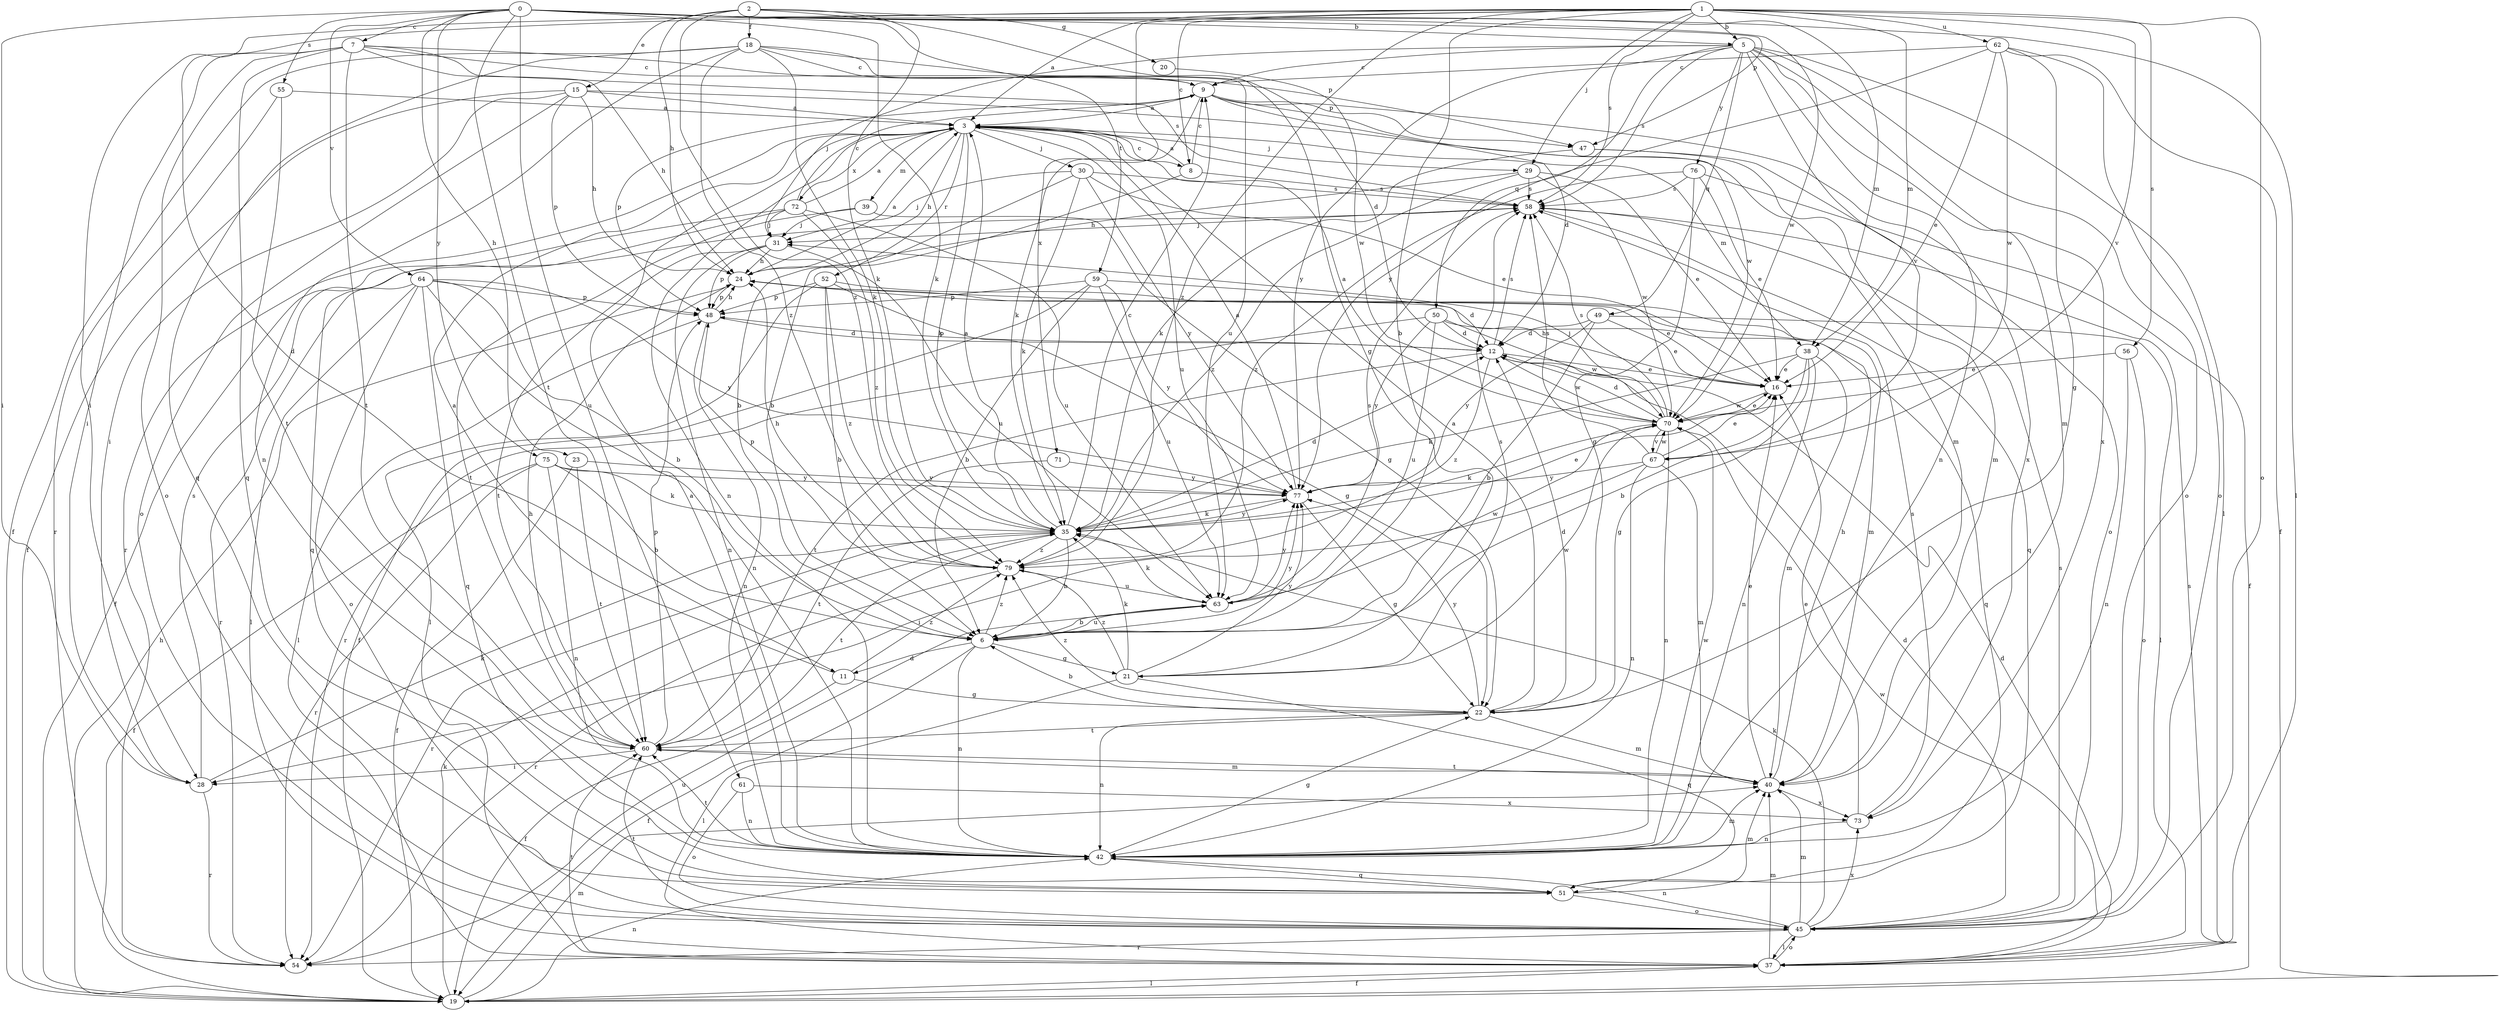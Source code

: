 strict digraph  {
0;
1;
2;
3;
5;
6;
7;
8;
9;
11;
12;
15;
16;
18;
19;
20;
21;
22;
23;
24;
28;
29;
30;
31;
35;
37;
38;
39;
40;
42;
45;
47;
48;
49;
50;
51;
52;
54;
55;
56;
58;
59;
60;
61;
62;
63;
64;
67;
70;
71;
72;
73;
75;
76;
77;
79;
0 -> 5  [label=b];
0 -> 7  [label=c];
0 -> 23  [label=h];
0 -> 28  [label=i];
0 -> 35  [label=k];
0 -> 37  [label=l];
0 -> 38  [label=m];
0 -> 47  [label=p];
0 -> 55  [label=s];
0 -> 59  [label=t];
0 -> 60  [label=t];
0 -> 61  [label=u];
0 -> 64  [label=v];
0 -> 70  [label=w];
0 -> 75  [label=y];
1 -> 3  [label=a];
1 -> 5  [label=b];
1 -> 6  [label=b];
1 -> 8  [label=c];
1 -> 11  [label=d];
1 -> 28  [label=i];
1 -> 29  [label=j];
1 -> 38  [label=m];
1 -> 45  [label=o];
1 -> 56  [label=s];
1 -> 58  [label=s];
1 -> 62  [label=u];
1 -> 67  [label=v];
1 -> 71  [label=x];
1 -> 79  [label=z];
2 -> 15  [label=e];
2 -> 18  [label=f];
2 -> 20  [label=g];
2 -> 21  [label=g];
2 -> 24  [label=h];
2 -> 35  [label=k];
2 -> 79  [label=z];
3 -> 8  [label=c];
3 -> 24  [label=h];
3 -> 29  [label=j];
3 -> 30  [label=j];
3 -> 35  [label=k];
3 -> 38  [label=m];
3 -> 39  [label=m];
3 -> 42  [label=n];
3 -> 52  [label=r];
3 -> 54  [label=r];
3 -> 63  [label=u];
3 -> 72  [label=x];
5 -> 9  [label=c];
5 -> 31  [label=j];
5 -> 37  [label=l];
5 -> 40  [label=m];
5 -> 42  [label=n];
5 -> 45  [label=o];
5 -> 49  [label=q];
5 -> 50  [label=q];
5 -> 58  [label=s];
5 -> 67  [label=v];
5 -> 73  [label=x];
5 -> 76  [label=y];
5 -> 77  [label=y];
6 -> 11  [label=d];
6 -> 19  [label=f];
6 -> 21  [label=g];
6 -> 42  [label=n];
6 -> 63  [label=u];
6 -> 77  [label=y];
6 -> 79  [label=z];
7 -> 9  [label=c];
7 -> 24  [label=h];
7 -> 28  [label=i];
7 -> 45  [label=o];
7 -> 47  [label=p];
7 -> 51  [label=q];
7 -> 58  [label=s];
7 -> 60  [label=t];
8 -> 3  [label=a];
8 -> 6  [label=b];
8 -> 9  [label=c];
8 -> 58  [label=s];
9 -> 3  [label=a];
9 -> 12  [label=d];
9 -> 35  [label=k];
9 -> 47  [label=p];
9 -> 48  [label=p];
9 -> 70  [label=w];
9 -> 73  [label=x];
11 -> 3  [label=a];
11 -> 19  [label=f];
11 -> 22  [label=g];
11 -> 79  [label=z];
12 -> 16  [label=e];
12 -> 48  [label=p];
12 -> 58  [label=s];
12 -> 60  [label=t];
12 -> 70  [label=w];
12 -> 79  [label=z];
15 -> 3  [label=a];
15 -> 19  [label=f];
15 -> 24  [label=h];
15 -> 28  [label=i];
15 -> 40  [label=m];
15 -> 45  [label=o];
15 -> 48  [label=p];
16 -> 24  [label=h];
16 -> 70  [label=w];
18 -> 9  [label=c];
18 -> 12  [label=d];
18 -> 19  [label=f];
18 -> 35  [label=k];
18 -> 42  [label=n];
18 -> 51  [label=q];
18 -> 63  [label=u];
18 -> 79  [label=z];
19 -> 24  [label=h];
19 -> 35  [label=k];
19 -> 37  [label=l];
19 -> 40  [label=m];
19 -> 42  [label=n];
20 -> 70  [label=w];
21 -> 35  [label=k];
21 -> 37  [label=l];
21 -> 51  [label=q];
21 -> 58  [label=s];
21 -> 70  [label=w];
21 -> 77  [label=y];
21 -> 79  [label=z];
22 -> 3  [label=a];
22 -> 6  [label=b];
22 -> 12  [label=d];
22 -> 40  [label=m];
22 -> 42  [label=n];
22 -> 60  [label=t];
22 -> 77  [label=y];
22 -> 79  [label=z];
23 -> 19  [label=f];
23 -> 60  [label=t];
23 -> 77  [label=y];
24 -> 3  [label=a];
24 -> 16  [label=e];
24 -> 48  [label=p];
28 -> 35  [label=k];
28 -> 54  [label=r];
28 -> 58  [label=s];
29 -> 16  [label=e];
29 -> 24  [label=h];
29 -> 58  [label=s];
29 -> 70  [label=w];
29 -> 79  [label=z];
30 -> 6  [label=b];
30 -> 16  [label=e];
30 -> 31  [label=j];
30 -> 35  [label=k];
30 -> 58  [label=s];
30 -> 77  [label=y];
31 -> 24  [label=h];
31 -> 42  [label=n];
31 -> 48  [label=p];
31 -> 60  [label=t];
31 -> 63  [label=u];
35 -> 3  [label=a];
35 -> 6  [label=b];
35 -> 9  [label=c];
35 -> 12  [label=d];
35 -> 16  [label=e];
35 -> 54  [label=r];
35 -> 60  [label=t];
35 -> 77  [label=y];
35 -> 79  [label=z];
37 -> 12  [label=d];
37 -> 19  [label=f];
37 -> 40  [label=m];
37 -> 45  [label=o];
37 -> 58  [label=s];
37 -> 60  [label=t];
37 -> 70  [label=w];
38 -> 6  [label=b];
38 -> 16  [label=e];
38 -> 22  [label=g];
38 -> 35  [label=k];
38 -> 40  [label=m];
38 -> 42  [label=n];
39 -> 22  [label=g];
39 -> 31  [label=j];
39 -> 60  [label=t];
40 -> 16  [label=e];
40 -> 24  [label=h];
40 -> 60  [label=t];
40 -> 73  [label=x];
42 -> 3  [label=a];
42 -> 22  [label=g];
42 -> 40  [label=m];
42 -> 51  [label=q];
42 -> 60  [label=t];
42 -> 70  [label=w];
45 -> 12  [label=d];
45 -> 35  [label=k];
45 -> 37  [label=l];
45 -> 40  [label=m];
45 -> 42  [label=n];
45 -> 54  [label=r];
45 -> 58  [label=s];
45 -> 60  [label=t];
45 -> 73  [label=x];
47 -> 35  [label=k];
47 -> 40  [label=m];
47 -> 45  [label=o];
48 -> 12  [label=d];
48 -> 24  [label=h];
48 -> 37  [label=l];
48 -> 42  [label=n];
49 -> 6  [label=b];
49 -> 12  [label=d];
49 -> 16  [label=e];
49 -> 37  [label=l];
49 -> 77  [label=y];
50 -> 12  [label=d];
50 -> 51  [label=q];
50 -> 54  [label=r];
50 -> 63  [label=u];
50 -> 70  [label=w];
50 -> 77  [label=y];
51 -> 40  [label=m];
51 -> 45  [label=o];
52 -> 6  [label=b];
52 -> 22  [label=g];
52 -> 37  [label=l];
52 -> 40  [label=m];
52 -> 48  [label=p];
52 -> 79  [label=z];
54 -> 63  [label=u];
55 -> 3  [label=a];
55 -> 54  [label=r];
55 -> 60  [label=t];
56 -> 16  [label=e];
56 -> 42  [label=n];
56 -> 45  [label=o];
58 -> 31  [label=j];
58 -> 51  [label=q];
59 -> 6  [label=b];
59 -> 12  [label=d];
59 -> 19  [label=f];
59 -> 48  [label=p];
59 -> 63  [label=u];
59 -> 77  [label=y];
60 -> 24  [label=h];
60 -> 28  [label=i];
60 -> 40  [label=m];
60 -> 48  [label=p];
61 -> 42  [label=n];
61 -> 45  [label=o];
61 -> 73  [label=x];
62 -> 9  [label=c];
62 -> 16  [label=e];
62 -> 19  [label=f];
62 -> 22  [label=g];
62 -> 45  [label=o];
62 -> 70  [label=w];
62 -> 77  [label=y];
63 -> 6  [label=b];
63 -> 35  [label=k];
63 -> 58  [label=s];
63 -> 70  [label=w];
63 -> 77  [label=y];
64 -> 6  [label=b];
64 -> 37  [label=l];
64 -> 42  [label=n];
64 -> 45  [label=o];
64 -> 48  [label=p];
64 -> 51  [label=q];
64 -> 54  [label=r];
64 -> 77  [label=y];
67 -> 16  [label=e];
67 -> 28  [label=i];
67 -> 40  [label=m];
67 -> 42  [label=n];
67 -> 58  [label=s];
67 -> 70  [label=w];
67 -> 77  [label=y];
70 -> 3  [label=a];
70 -> 12  [label=d];
70 -> 16  [label=e];
70 -> 31  [label=j];
70 -> 35  [label=k];
70 -> 42  [label=n];
70 -> 58  [label=s];
70 -> 67  [label=v];
71 -> 60  [label=t];
71 -> 77  [label=y];
72 -> 3  [label=a];
72 -> 9  [label=c];
72 -> 19  [label=f];
72 -> 31  [label=j];
72 -> 51  [label=q];
72 -> 63  [label=u];
72 -> 79  [label=z];
73 -> 16  [label=e];
73 -> 42  [label=n];
73 -> 58  [label=s];
75 -> 6  [label=b];
75 -> 19  [label=f];
75 -> 35  [label=k];
75 -> 42  [label=n];
75 -> 54  [label=r];
75 -> 77  [label=y];
76 -> 16  [label=e];
76 -> 19  [label=f];
76 -> 22  [label=g];
76 -> 58  [label=s];
76 -> 79  [label=z];
77 -> 3  [label=a];
77 -> 22  [label=g];
77 -> 35  [label=k];
79 -> 24  [label=h];
79 -> 48  [label=p];
79 -> 54  [label=r];
79 -> 63  [label=u];
}
